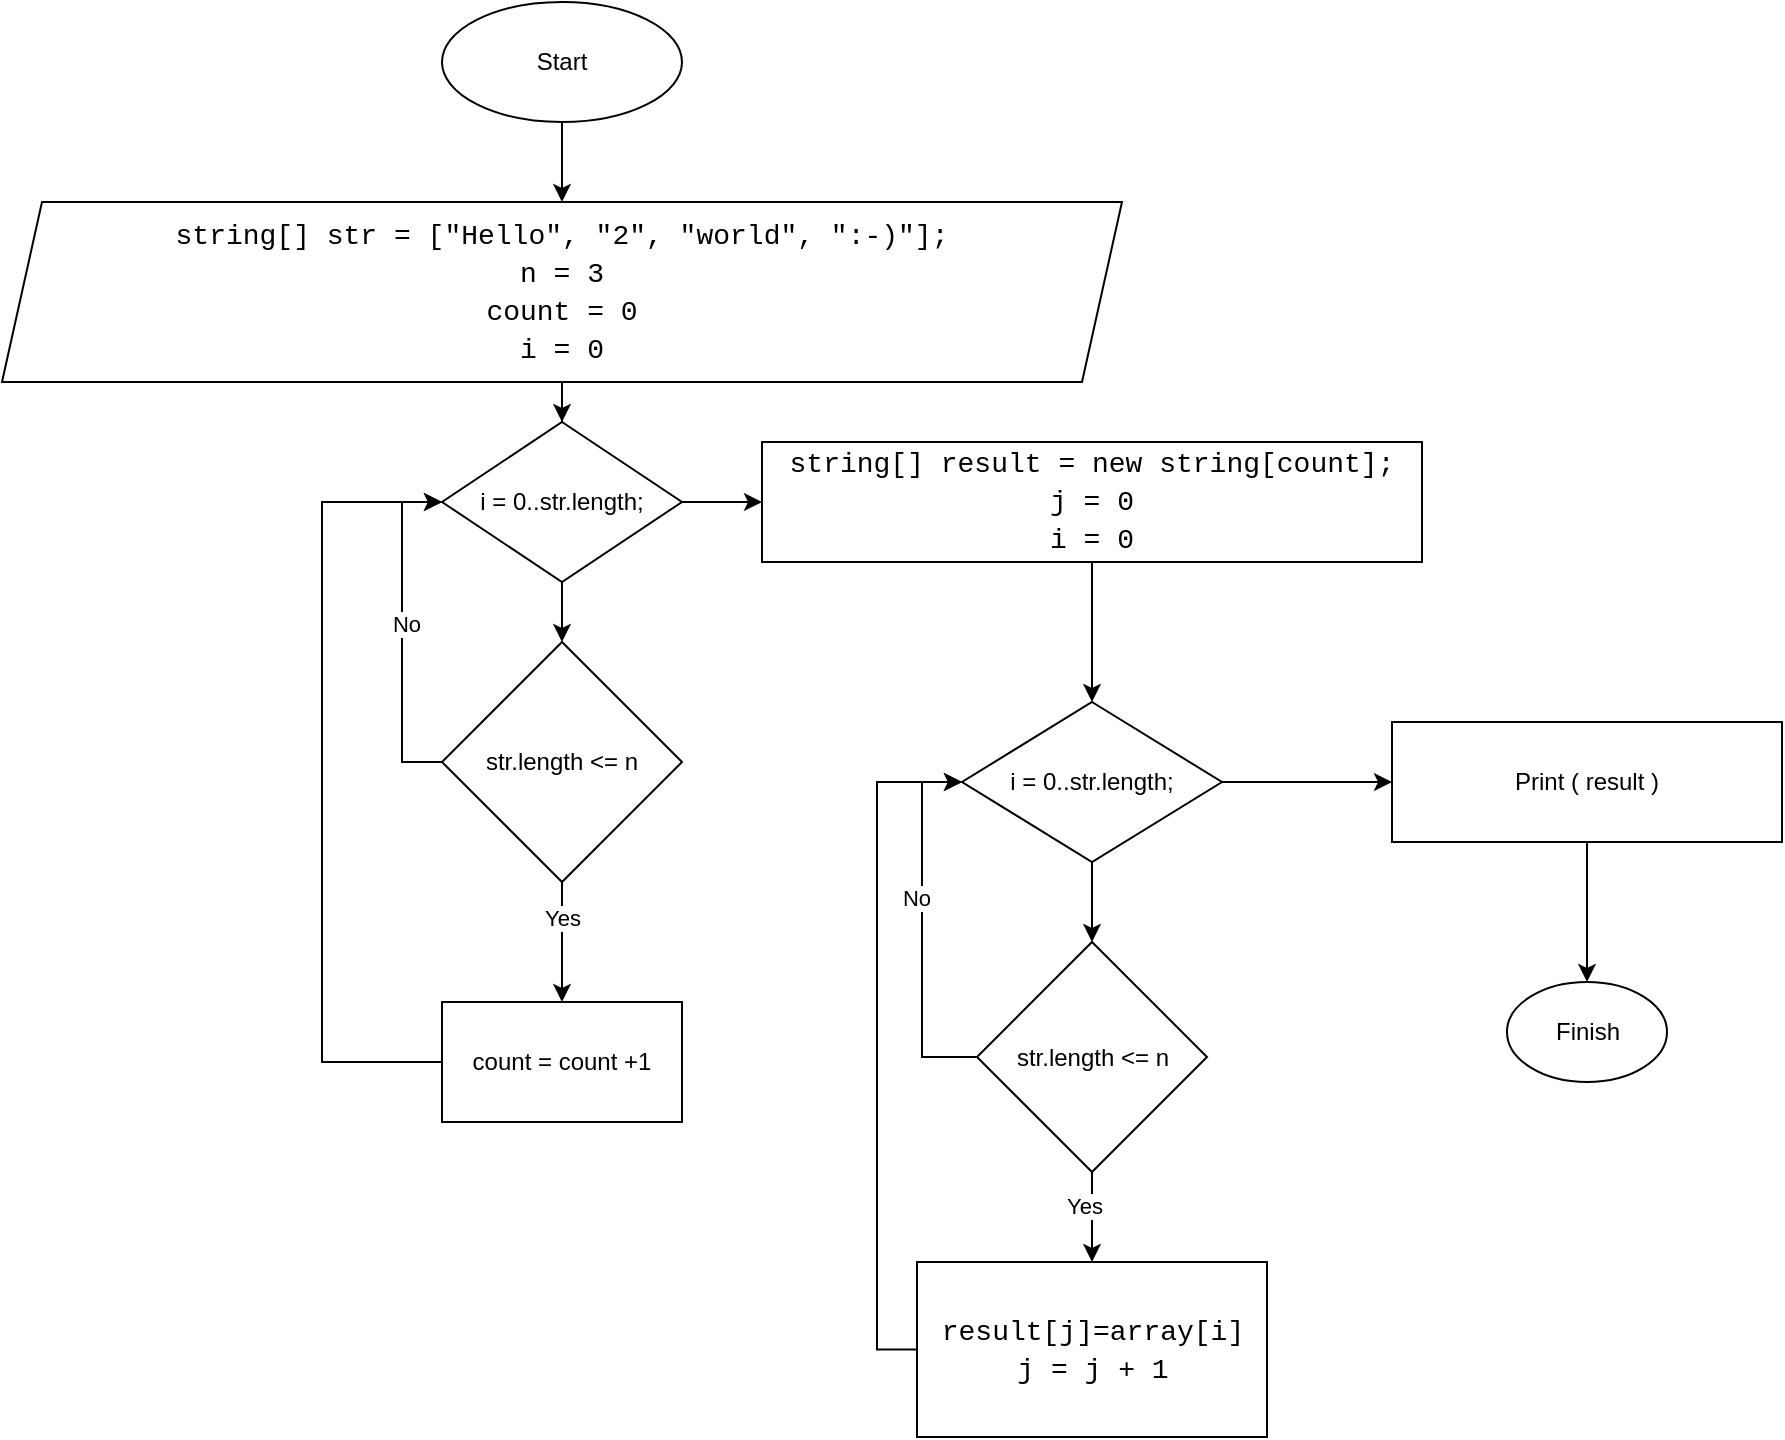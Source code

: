 <mxfile version="24.0.2" type="github">
  <diagram name="Страница — 1" id="9EwejjfcN0FYOfMwyB3D">
    <mxGraphModel dx="844" dy="651" grid="1" gridSize="10" guides="1" tooltips="1" connect="1" arrows="1" fold="1" page="1" pageScale="1" pageWidth="827" pageHeight="1169" math="0" shadow="0">
      <root>
        <mxCell id="0" />
        <mxCell id="1" parent="0" />
        <mxCell id="ZE_cdrJSrt8L789bpqxd-4" value="" style="edgeStyle=orthogonalEdgeStyle;rounded=0;orthogonalLoop=1;jettySize=auto;html=1;" edge="1" parent="1" source="ZE_cdrJSrt8L789bpqxd-1" target="ZE_cdrJSrt8L789bpqxd-3">
          <mxGeometry relative="1" as="geometry" />
        </mxCell>
        <mxCell id="ZE_cdrJSrt8L789bpqxd-1" value="Start" style="ellipse;whiteSpace=wrap;html=1;" vertex="1" parent="1">
          <mxGeometry x="340" y="20" width="120" height="60" as="geometry" />
        </mxCell>
        <mxCell id="ZE_cdrJSrt8L789bpqxd-7" value="" style="edgeStyle=orthogonalEdgeStyle;rounded=0;orthogonalLoop=1;jettySize=auto;html=1;" edge="1" parent="1" source="ZE_cdrJSrt8L789bpqxd-3" target="ZE_cdrJSrt8L789bpqxd-6">
          <mxGeometry relative="1" as="geometry" />
        </mxCell>
        <mxCell id="ZE_cdrJSrt8L789bpqxd-3" value="&lt;div style=&quot;font-family: Consolas, &amp;quot;Courier New&amp;quot;, monospace; font-size: 14px; line-height: 19px; white-space: pre;&quot;&gt;&lt;span style=&quot;background-color: rgb(255, 255, 255);&quot;&gt;string[] str = [&quot;Hello&quot;, &quot;2&quot;, &quot;world&quot;, &quot;:-)&quot;];&lt;/span&gt;&lt;/div&gt;&lt;div style=&quot;font-family: Consolas, &amp;quot;Courier New&amp;quot;, monospace; font-size: 14px; line-height: 19px; white-space: pre;&quot;&gt;&lt;span style=&quot;background-color: rgb(255, 255, 255);&quot;&gt;n = 3&lt;/span&gt;&lt;/div&gt;&lt;div style=&quot;font-family: Consolas, &amp;quot;Courier New&amp;quot;, monospace; font-size: 14px; line-height: 19px; white-space: pre;&quot;&gt;&lt;span style=&quot;background-color: rgb(255, 255, 255);&quot;&gt;count = 0&lt;/span&gt;&lt;/div&gt;&lt;div style=&quot;font-family: Consolas, &amp;quot;Courier New&amp;quot;, monospace; font-size: 14px; line-height: 19px; white-space: pre;&quot;&gt;&lt;span style=&quot;background-color: rgb(255, 255, 255);&quot;&gt;i = 0&lt;/span&gt;&lt;/div&gt;" style="shape=parallelogram;perimeter=parallelogramPerimeter;whiteSpace=wrap;html=1;fixedSize=1;" vertex="1" parent="1">
          <mxGeometry x="120" y="120" width="560" height="90" as="geometry" />
        </mxCell>
        <mxCell id="ZE_cdrJSrt8L789bpqxd-11" value="" style="edgeStyle=orthogonalEdgeStyle;rounded=0;orthogonalLoop=1;jettySize=auto;html=1;" edge="1" parent="1" source="ZE_cdrJSrt8L789bpqxd-6" target="ZE_cdrJSrt8L789bpqxd-10">
          <mxGeometry relative="1" as="geometry" />
        </mxCell>
        <mxCell id="ZE_cdrJSrt8L789bpqxd-20" value="" style="edgeStyle=orthogonalEdgeStyle;rounded=0;orthogonalLoop=1;jettySize=auto;html=1;" edge="1" parent="1" source="ZE_cdrJSrt8L789bpqxd-6" target="ZE_cdrJSrt8L789bpqxd-19">
          <mxGeometry relative="1" as="geometry" />
        </mxCell>
        <mxCell id="ZE_cdrJSrt8L789bpqxd-6" value="i = 0..str.length;" style="rhombus;whiteSpace=wrap;html=1;" vertex="1" parent="1">
          <mxGeometry x="340" y="230" width="120" height="80" as="geometry" />
        </mxCell>
        <mxCell id="ZE_cdrJSrt8L789bpqxd-13" value="" style="edgeStyle=orthogonalEdgeStyle;rounded=0;orthogonalLoop=1;jettySize=auto;html=1;" edge="1" parent="1" source="ZE_cdrJSrt8L789bpqxd-10" target="ZE_cdrJSrt8L789bpqxd-12">
          <mxGeometry relative="1" as="geometry" />
        </mxCell>
        <mxCell id="ZE_cdrJSrt8L789bpqxd-14" value="Yes" style="edgeLabel;html=1;align=center;verticalAlign=middle;resizable=0;points=[];" vertex="1" connectable="0" parent="ZE_cdrJSrt8L789bpqxd-13">
          <mxGeometry x="-0.418" relative="1" as="geometry">
            <mxPoint as="offset" />
          </mxGeometry>
        </mxCell>
        <mxCell id="ZE_cdrJSrt8L789bpqxd-15" style="edgeStyle=orthogonalEdgeStyle;rounded=0;orthogonalLoop=1;jettySize=auto;html=1;exitX=0;exitY=0.5;exitDx=0;exitDy=0;entryX=0;entryY=0.5;entryDx=0;entryDy=0;" edge="1" parent="1" source="ZE_cdrJSrt8L789bpqxd-10" target="ZE_cdrJSrt8L789bpqxd-6">
          <mxGeometry relative="1" as="geometry" />
        </mxCell>
        <mxCell id="ZE_cdrJSrt8L789bpqxd-16" value="No" style="edgeLabel;html=1;align=center;verticalAlign=middle;resizable=0;points=[];" vertex="1" connectable="0" parent="ZE_cdrJSrt8L789bpqxd-15">
          <mxGeometry x="0.052" y="-2" relative="1" as="geometry">
            <mxPoint as="offset" />
          </mxGeometry>
        </mxCell>
        <mxCell id="ZE_cdrJSrt8L789bpqxd-10" value="str.length &amp;lt;= n" style="rhombus;whiteSpace=wrap;html=1;" vertex="1" parent="1">
          <mxGeometry x="340" y="340" width="120" height="120" as="geometry" />
        </mxCell>
        <mxCell id="ZE_cdrJSrt8L789bpqxd-17" style="edgeStyle=orthogonalEdgeStyle;rounded=0;orthogonalLoop=1;jettySize=auto;html=1;exitX=0;exitY=0.5;exitDx=0;exitDy=0;entryX=0;entryY=0.5;entryDx=0;entryDy=0;" edge="1" parent="1" source="ZE_cdrJSrt8L789bpqxd-12" target="ZE_cdrJSrt8L789bpqxd-6">
          <mxGeometry relative="1" as="geometry">
            <Array as="points">
              <mxPoint x="280" y="550" />
              <mxPoint x="280" y="270" />
            </Array>
          </mxGeometry>
        </mxCell>
        <mxCell id="ZE_cdrJSrt8L789bpqxd-12" value="count = count +1" style="whiteSpace=wrap;html=1;" vertex="1" parent="1">
          <mxGeometry x="340" y="520" width="120" height="60" as="geometry" />
        </mxCell>
        <mxCell id="ZE_cdrJSrt8L789bpqxd-22" value="" style="edgeStyle=orthogonalEdgeStyle;rounded=0;orthogonalLoop=1;jettySize=auto;html=1;" edge="1" parent="1" source="ZE_cdrJSrt8L789bpqxd-19" target="ZE_cdrJSrt8L789bpqxd-21">
          <mxGeometry relative="1" as="geometry" />
        </mxCell>
        <mxCell id="ZE_cdrJSrt8L789bpqxd-19" value="&lt;div style=&quot;font-family: Consolas, &amp;quot;Courier New&amp;quot;, monospace; font-size: 14px; line-height: 19px; white-space: pre;&quot;&gt;&lt;span style=&quot;background-color: rgb(255, 255, 255);&quot;&gt;string[] result = new string[count];&lt;/span&gt;&lt;/div&gt;&lt;div style=&quot;font-family: Consolas, &amp;quot;Courier New&amp;quot;, monospace; font-size: 14px; line-height: 19px; white-space: pre;&quot;&gt;&lt;span style=&quot;background-color: rgb(255, 255, 255);&quot;&gt;j = 0&lt;/span&gt;&lt;/div&gt;&lt;div style=&quot;font-family: Consolas, &amp;quot;Courier New&amp;quot;, monospace; font-size: 14px; line-height: 19px; white-space: pre;&quot;&gt;&lt;span style=&quot;background-color: rgb(255, 255, 255);&quot;&gt;i = 0&lt;/span&gt;&lt;/div&gt;" style="whiteSpace=wrap;html=1;" vertex="1" parent="1">
          <mxGeometry x="500" y="240" width="330" height="60" as="geometry" />
        </mxCell>
        <mxCell id="ZE_cdrJSrt8L789bpqxd-24" value="" style="edgeStyle=orthogonalEdgeStyle;rounded=0;orthogonalLoop=1;jettySize=auto;html=1;" edge="1" parent="1" source="ZE_cdrJSrt8L789bpqxd-21" target="ZE_cdrJSrt8L789bpqxd-23">
          <mxGeometry relative="1" as="geometry" />
        </mxCell>
        <mxCell id="ZE_cdrJSrt8L789bpqxd-32" value="" style="edgeStyle=orthogonalEdgeStyle;rounded=0;orthogonalLoop=1;jettySize=auto;html=1;" edge="1" parent="1" source="ZE_cdrJSrt8L789bpqxd-21" target="ZE_cdrJSrt8L789bpqxd-31">
          <mxGeometry relative="1" as="geometry" />
        </mxCell>
        <mxCell id="ZE_cdrJSrt8L789bpqxd-21" value="i = 0..str.length;" style="rhombus;whiteSpace=wrap;html=1;" vertex="1" parent="1">
          <mxGeometry x="600" y="370" width="130" height="80" as="geometry" />
        </mxCell>
        <mxCell id="ZE_cdrJSrt8L789bpqxd-26" value="" style="edgeStyle=orthogonalEdgeStyle;rounded=0;orthogonalLoop=1;jettySize=auto;html=1;" edge="1" parent="1" source="ZE_cdrJSrt8L789bpqxd-23" target="ZE_cdrJSrt8L789bpqxd-25">
          <mxGeometry relative="1" as="geometry" />
        </mxCell>
        <mxCell id="ZE_cdrJSrt8L789bpqxd-29" value="Yes" style="edgeLabel;html=1;align=center;verticalAlign=middle;resizable=0;points=[];" vertex="1" connectable="0" parent="ZE_cdrJSrt8L789bpqxd-26">
          <mxGeometry x="-0.244" y="-4" relative="1" as="geometry">
            <mxPoint as="offset" />
          </mxGeometry>
        </mxCell>
        <mxCell id="ZE_cdrJSrt8L789bpqxd-27" style="edgeStyle=orthogonalEdgeStyle;rounded=0;orthogonalLoop=1;jettySize=auto;html=1;exitX=0;exitY=0.5;exitDx=0;exitDy=0;entryX=0;entryY=0.5;entryDx=0;entryDy=0;" edge="1" parent="1" source="ZE_cdrJSrt8L789bpqxd-23" target="ZE_cdrJSrt8L789bpqxd-21">
          <mxGeometry relative="1" as="geometry" />
        </mxCell>
        <mxCell id="ZE_cdrJSrt8L789bpqxd-28" value="No" style="edgeLabel;html=1;align=center;verticalAlign=middle;resizable=0;points=[];" vertex="1" connectable="0" parent="ZE_cdrJSrt8L789bpqxd-27">
          <mxGeometry x="0.174" y="4" relative="1" as="geometry">
            <mxPoint x="1" y="1" as="offset" />
          </mxGeometry>
        </mxCell>
        <mxCell id="ZE_cdrJSrt8L789bpqxd-23" value="str.length &amp;lt;= n" style="rhombus;whiteSpace=wrap;html=1;" vertex="1" parent="1">
          <mxGeometry x="607.5" y="490" width="115" height="115" as="geometry" />
        </mxCell>
        <mxCell id="ZE_cdrJSrt8L789bpqxd-30" style="edgeStyle=orthogonalEdgeStyle;rounded=0;orthogonalLoop=1;jettySize=auto;html=1;exitX=0;exitY=0.5;exitDx=0;exitDy=0;entryX=0;entryY=0.5;entryDx=0;entryDy=0;" edge="1" parent="1" source="ZE_cdrJSrt8L789bpqxd-25" target="ZE_cdrJSrt8L789bpqxd-21">
          <mxGeometry relative="1" as="geometry" />
        </mxCell>
        <mxCell id="ZE_cdrJSrt8L789bpqxd-25" value="&lt;div style=&quot;font-family: Consolas, &amp;quot;Courier New&amp;quot;, monospace; font-size: 14px; line-height: 19px; white-space: pre;&quot;&gt;&lt;span style=&quot;background-color: rgb(255, 255, 255);&quot;&gt;result[j]=array[i]&lt;/span&gt;&lt;/div&gt;&lt;div style=&quot;font-family: Consolas, &amp;quot;Courier New&amp;quot;, monospace; font-size: 14px; line-height: 19px; white-space: pre;&quot;&gt;&lt;span style=&quot;background-color: rgb(255, 255, 255);&quot;&gt;j = j + 1&lt;/span&gt;&lt;/div&gt;" style="whiteSpace=wrap;html=1;" vertex="1" parent="1">
          <mxGeometry x="577.5" y="650" width="175" height="87.5" as="geometry" />
        </mxCell>
        <mxCell id="ZE_cdrJSrt8L789bpqxd-34" value="" style="edgeStyle=orthogonalEdgeStyle;rounded=0;orthogonalLoop=1;jettySize=auto;html=1;" edge="1" parent="1" source="ZE_cdrJSrt8L789bpqxd-31" target="ZE_cdrJSrt8L789bpqxd-33">
          <mxGeometry relative="1" as="geometry" />
        </mxCell>
        <mxCell id="ZE_cdrJSrt8L789bpqxd-31" value="Print ( result )" style="whiteSpace=wrap;html=1;" vertex="1" parent="1">
          <mxGeometry x="815" y="380" width="195" height="60" as="geometry" />
        </mxCell>
        <mxCell id="ZE_cdrJSrt8L789bpqxd-33" value="Finish" style="ellipse;whiteSpace=wrap;html=1;" vertex="1" parent="1">
          <mxGeometry x="872.5" y="510" width="80" height="50" as="geometry" />
        </mxCell>
      </root>
    </mxGraphModel>
  </diagram>
</mxfile>
